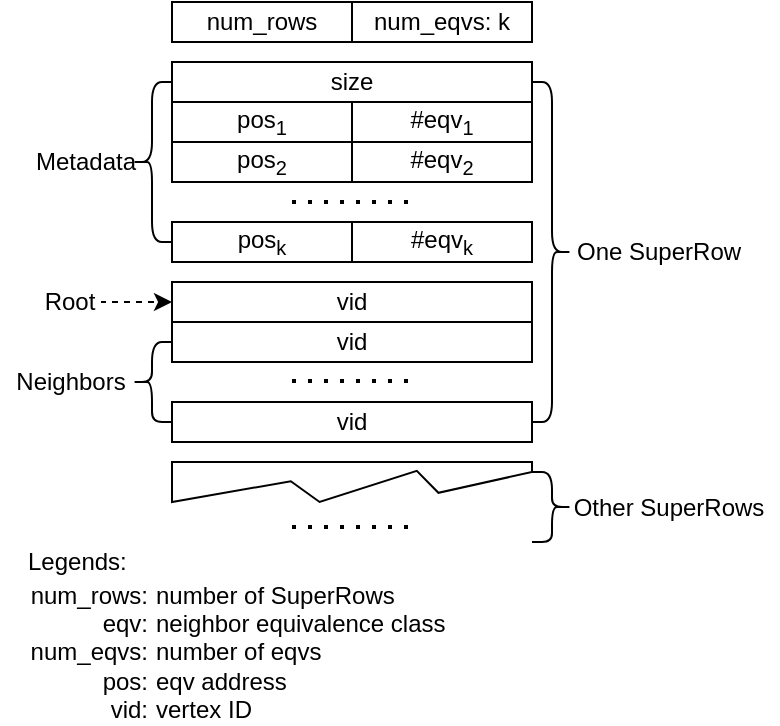 <mxfile version="14.1.8" type="device"><diagram id="lwnNIqb6bs83yGjAs7Ds" name="第 1 页"><mxGraphModel dx="1102" dy="807" grid="1" gridSize="10" guides="1" tooltips="1" connect="1" arrows="1" fold="1" page="1" pageScale="1" pageWidth="827" pageHeight="1169" math="0" shadow="0"><root><mxCell id="0"/><mxCell id="1" parent="0"/><mxCell id="_lE6emr03Wwwza7r2lT1-6" value="size" style="rounded=0;whiteSpace=wrap;html=1;" parent="1" vertex="1"><mxGeometry x="304" y="60" width="180" height="20" as="geometry"/></mxCell><mxCell id="_lE6emr03Wwwza7r2lT1-7" value="num_rows" style="rounded=0;whiteSpace=wrap;html=1;" parent="1" vertex="1"><mxGeometry x="304" y="30" width="90" height="20" as="geometry"/></mxCell><mxCell id="_lE6emr03Wwwza7r2lT1-8" value="num_eqvs: k" style="rounded=0;whiteSpace=wrap;html=1;" parent="1" vertex="1"><mxGeometry x="394" y="30" width="90" height="20" as="geometry"/></mxCell><mxCell id="_lE6emr03Wwwza7r2lT1-9" value="pos&lt;sub&gt;1&lt;/sub&gt;" style="rounded=0;whiteSpace=wrap;html=1;" parent="1" vertex="1"><mxGeometry x="304" y="80" width="90" height="20" as="geometry"/></mxCell><mxCell id="_lE6emr03Wwwza7r2lT1-10" value="#eqv&lt;sub&gt;1&lt;/sub&gt;" style="rounded=0;whiteSpace=wrap;html=1;" parent="1" vertex="1"><mxGeometry x="394" y="80" width="90" height="20" as="geometry"/></mxCell><mxCell id="_lE6emr03Wwwza7r2lT1-11" value="pos&lt;sub&gt;2&lt;/sub&gt;" style="rounded=0;whiteSpace=wrap;html=1;" parent="1" vertex="1"><mxGeometry x="304" y="100" width="90" height="20" as="geometry"/></mxCell><mxCell id="_lE6emr03Wwwza7r2lT1-12" value="#eqv&lt;sub&gt;2&lt;/sub&gt;" style="rounded=0;whiteSpace=wrap;html=1;" parent="1" vertex="1"><mxGeometry x="394" y="100" width="90" height="20" as="geometry"/></mxCell><mxCell id="_lE6emr03Wwwza7r2lT1-13" value="pos&lt;sub&gt;k&lt;/sub&gt;" style="rounded=0;whiteSpace=wrap;html=1;" parent="1" vertex="1"><mxGeometry x="304" y="140" width="90" height="20" as="geometry"/></mxCell><mxCell id="_lE6emr03Wwwza7r2lT1-14" value="#eqv&lt;sub&gt;k&lt;/sub&gt;" style="rounded=0;whiteSpace=wrap;html=1;" parent="1" vertex="1"><mxGeometry x="394" y="140" width="90" height="20" as="geometry"/></mxCell><mxCell id="_lE6emr03Wwwza7r2lT1-15" value="" style="endArrow=none;dashed=1;html=1;dashPattern=1 3;strokeWidth=2;" parent="1" edge="1"><mxGeometry width="50" height="50" relative="1" as="geometry"><mxPoint x="364" y="130" as="sourcePoint"/><mxPoint x="424" y="130" as="targetPoint"/></mxGeometry></mxCell><mxCell id="_lE6emr03Wwwza7r2lT1-16" value="vid" style="rounded=0;whiteSpace=wrap;html=1;" parent="1" vertex="1"><mxGeometry x="304" y="170" width="180" height="20" as="geometry"/></mxCell><mxCell id="_lE6emr03Wwwza7r2lT1-17" value="vid" style="rounded=0;whiteSpace=wrap;html=1;" parent="1" vertex="1"><mxGeometry x="304" y="190" width="180" height="20" as="geometry"/></mxCell><mxCell id="_lE6emr03Wwwza7r2lT1-18" value="vid" style="rounded=0;whiteSpace=wrap;html=1;" parent="1" vertex="1"><mxGeometry x="304" y="230" width="180" height="20" as="geometry"/></mxCell><mxCell id="_lE6emr03Wwwza7r2lT1-19" value="" style="endArrow=none;dashed=1;html=1;dashPattern=1 3;strokeWidth=2;" parent="1" edge="1"><mxGeometry width="50" height="50" relative="1" as="geometry"><mxPoint x="364" y="219.5" as="sourcePoint"/><mxPoint x="424" y="219.5" as="targetPoint"/></mxGeometry></mxCell><mxCell id="_lE6emr03Wwwza7r2lT1-21" value="One SuperRow" style="text;html=1;align=center;verticalAlign=middle;resizable=0;points=[];autosize=1;" parent="1" vertex="1"><mxGeometry x="497" y="145" width="100" height="20" as="geometry"/></mxCell><mxCell id="beOOVUfoKIp3zgghK25J-1" value="" style="verticalLabelPosition=bottom;verticalAlign=top;html=1;shape=mxgraph.basic.polygon;polyCoords=[[0,0],[1,0],[1,0.25],[0.74,0.77],[0.68,0.22],[0.41,1],[0.33,0.48],[0,1]];polyline=0;shadow=0;" parent="1" vertex="1"><mxGeometry x="304" y="260" width="180" height="20" as="geometry"/></mxCell><mxCell id="beOOVUfoKIp3zgghK25J-3" value="Other SuperRows" style="text;html=1;align=center;verticalAlign=middle;resizable=0;points=[];autosize=1;" parent="1" vertex="1"><mxGeometry x="497" y="272.5" width="110" height="20" as="geometry"/></mxCell><mxCell id="fdWeP0zYmH4bE2EF008l-1" value="" style="shape=curlyBracket;whiteSpace=wrap;html=1;rounded=1;flipH=1;" parent="1" vertex="1"><mxGeometry x="484" y="70" width="20" height="170" as="geometry"/></mxCell><mxCell id="fdWeP0zYmH4bE2EF008l-7" style="edgeStyle=orthogonalEdgeStyle;rounded=0;orthogonalLoop=1;jettySize=auto;html=1;exitX=1;exitY=0.5;exitDx=0;exitDy=0;entryX=0;entryY=0.5;entryDx=0;entryDy=0;dashed=1;" parent="1" source="fdWeP0zYmH4bE2EF008l-6" target="_lE6emr03Wwwza7r2lT1-16" edge="1"><mxGeometry relative="1" as="geometry"/></mxCell><mxCell id="fdWeP0zYmH4bE2EF008l-6" value="Root" style="rounded=0;whiteSpace=wrap;html=1;strokeColor=#FFFFFF;" parent="1" vertex="1"><mxGeometry x="238" y="170" width="30" height="20" as="geometry"/></mxCell><mxCell id="fdWeP0zYmH4bE2EF008l-8" value="" style="shape=curlyBracket;whiteSpace=wrap;html=1;rounded=1;" parent="1" vertex="1"><mxGeometry x="284" y="200" width="20" height="40" as="geometry"/></mxCell><mxCell id="fdWeP0zYmH4bE2EF008l-9" value="Neighbors" style="text;html=1;align=center;verticalAlign=middle;resizable=0;points=[];autosize=1;" parent="1" vertex="1"><mxGeometry x="218" y="210" width="70" height="20" as="geometry"/></mxCell><mxCell id="fgRYBwQC7w8AO7Oknqp5-1" value="" style="shape=curlyBracket;whiteSpace=wrap;html=1;rounded=1;" parent="1" vertex="1"><mxGeometry x="284" y="70" width="20" height="80" as="geometry"/></mxCell><mxCell id="fgRYBwQC7w8AO7Oknqp5-2" value="Metadata" style="rounded=0;whiteSpace=wrap;html=1;strokeColor=#FFFFFF;" parent="1" vertex="1"><mxGeometry x="246" y="100" width="30" height="20" as="geometry"/></mxCell><mxCell id="d3eoudfB4D4EJbbh_jwO-1" value="num_rows:&lt;br&gt;eqv:&lt;br&gt;num_eqvs:&lt;br&gt;pos:&lt;br&gt;vid:" style="rounded=0;whiteSpace=wrap;html=1;align=right;strokeColor=#FFFFFF;" parent="1" vertex="1"><mxGeometry x="224" y="320" width="70" height="70" as="geometry"/></mxCell><mxCell id="1ip4juaWDIrEiItWrwU9-1" value="" style="shape=curlyBracket;whiteSpace=wrap;html=1;rounded=1;flipH=1;" parent="1" vertex="1"><mxGeometry x="484" y="265" width="20" height="35" as="geometry"/></mxCell><mxCell id="KKtUsao0wn-M-z_5QhbY-1" value="Legends:" style="rounded=0;whiteSpace=wrap;html=1;align=left;strokeColor=#FFFFFF;" parent="1" vertex="1"><mxGeometry x="230" y="300" width="176" height="20" as="geometry"/></mxCell><mxCell id="nirRyfyjmkjVWuA4ouA6-1" value="" style="endArrow=none;dashed=1;html=1;dashPattern=1 3;strokeWidth=2;" parent="1" edge="1"><mxGeometry width="50" height="50" relative="1" as="geometry"><mxPoint x="364" y="292.5" as="sourcePoint"/><mxPoint x="424" y="292.5" as="targetPoint"/></mxGeometry></mxCell><mxCell id="AhpjY3W5eUDj5Du6x5E8-1" value="number of SuperRows&lt;br&gt;neighbor equivalence class&lt;br&gt;number of eqvs&lt;br&gt;eqv address&lt;br&gt;vertex ID" style="rounded=0;whiteSpace=wrap;html=1;align=left;strokeColor=#FFFFFF;" vertex="1" parent="1"><mxGeometry x="294" y="320" width="210" height="70" as="geometry"/></mxCell></root></mxGraphModel></diagram></mxfile>